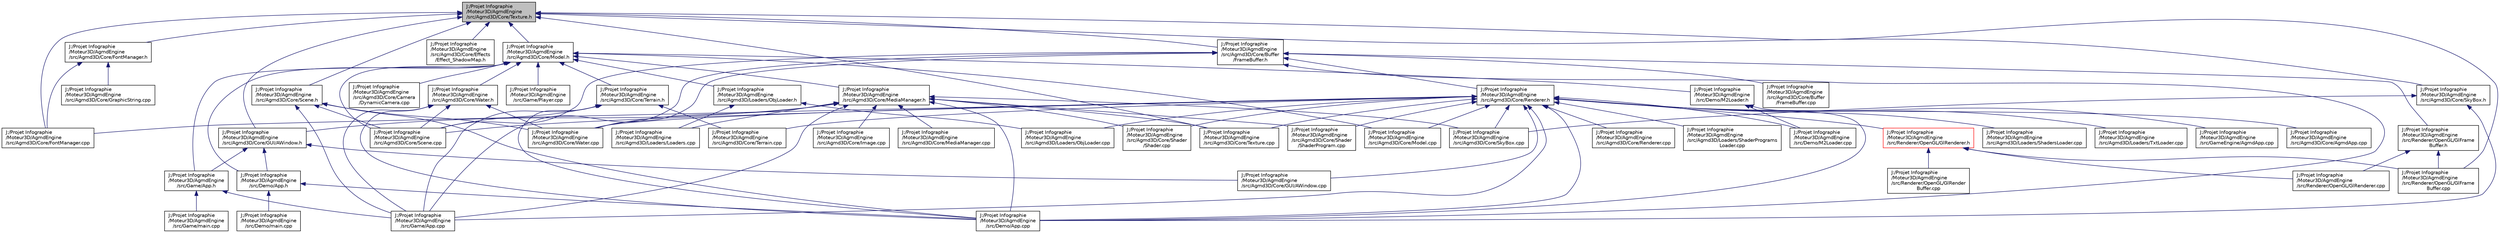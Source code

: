 digraph "J:/Projet Infographie/Moteur3D/AgmdEngine/src/Agmd3D/Core/Texture.h"
{
  edge [fontname="Helvetica",fontsize="10",labelfontname="Helvetica",labelfontsize="10"];
  node [fontname="Helvetica",fontsize="10",shape=record];
  Node1 [label="J:/Projet Infographie\l/Moteur3D/AgmdEngine\l/src/Agmd3D/Core/Texture.h",height=0.2,width=0.4,color="black", fillcolor="grey75", style="filled" fontcolor="black"];
  Node1 -> Node2 [dir="back",color="midnightblue",fontsize="10",style="solid",fontname="Helvetica"];
  Node2 [label="J:/Projet Infographie\l/Moteur3D/AgmdEngine\l/src/Agmd3D/Core/Buffer\l/FrameBuffer.h",height=0.2,width=0.4,color="black", fillcolor="white", style="filled",URL="$_frame_buffer_8h.html"];
  Node2 -> Node3 [dir="back",color="midnightblue",fontsize="10",style="solid",fontname="Helvetica"];
  Node3 [label="J:/Projet Infographie\l/Moteur3D/AgmdEngine\l/src/Agmd3D/Core/Buffer\l/FrameBuffer.cpp",height=0.2,width=0.4,color="black", fillcolor="white", style="filled",URL="$_frame_buffer_8cpp.html"];
  Node2 -> Node4 [dir="back",color="midnightblue",fontsize="10",style="solid",fontname="Helvetica"];
  Node4 [label="J:/Projet Infographie\l/Moteur3D/AgmdEngine\l/src/Agmd3D/Core/Renderer.h",height=0.2,width=0.4,color="black", fillcolor="white", style="filled",URL="$_renderer_8h.html"];
  Node4 -> Node5 [dir="back",color="midnightblue",fontsize="10",style="solid",fontname="Helvetica"];
  Node5 [label="J:/Projet Infographie\l/Moteur3D/AgmdEngine\l/src/Agmd3D/Core/AgmdApp.cpp",height=0.2,width=0.4,color="black", fillcolor="white", style="filled",URL="$_agmd3_d_2_core_2_agmd_app_8cpp.html"];
  Node4 -> Node6 [dir="back",color="midnightblue",fontsize="10",style="solid",fontname="Helvetica"];
  Node6 [label="J:/Projet Infographie\l/Moteur3D/AgmdEngine\l/src/Agmd3D/Core/FontManager.cpp",height=0.2,width=0.4,color="black", fillcolor="white", style="filled",URL="$_font_manager_8cpp.html"];
  Node4 -> Node7 [dir="back",color="midnightblue",fontsize="10",style="solid",fontname="Helvetica"];
  Node7 [label="J:/Projet Infographie\l/Moteur3D/AgmdEngine\l/src/Agmd3D/Core/GUI/AWindow.cpp",height=0.2,width=0.4,color="black", fillcolor="white", style="filled",URL="$_a_window_8cpp.html"];
  Node4 -> Node8 [dir="back",color="midnightblue",fontsize="10",style="solid",fontname="Helvetica"];
  Node8 [label="J:/Projet Infographie\l/Moteur3D/AgmdEngine\l/src/Agmd3D/Core/Model.cpp",height=0.2,width=0.4,color="black", fillcolor="white", style="filled",URL="$_model_8cpp.html"];
  Node4 -> Node9 [dir="back",color="midnightblue",fontsize="10",style="solid",fontname="Helvetica"];
  Node9 [label="J:/Projet Infographie\l/Moteur3D/AgmdEngine\l/src/Agmd3D/Core/Renderer.cpp",height=0.2,width=0.4,color="black", fillcolor="white", style="filled",URL="$_renderer_8cpp.html"];
  Node4 -> Node10 [dir="back",color="midnightblue",fontsize="10",style="solid",fontname="Helvetica"];
  Node10 [label="J:/Projet Infographie\l/Moteur3D/AgmdEngine\l/src/Agmd3D/Core/Scene.cpp",height=0.2,width=0.4,color="black", fillcolor="white", style="filled",URL="$_scene_8cpp.html"];
  Node4 -> Node11 [dir="back",color="midnightblue",fontsize="10",style="solid",fontname="Helvetica"];
  Node11 [label="J:/Projet Infographie\l/Moteur3D/AgmdEngine\l/src/Agmd3D/Core/Shader\l/Shader.cpp",height=0.2,width=0.4,color="black", fillcolor="white", style="filled",URL="$_shader_8cpp.html"];
  Node4 -> Node12 [dir="back",color="midnightblue",fontsize="10",style="solid",fontname="Helvetica"];
  Node12 [label="J:/Projet Infographie\l/Moteur3D/AgmdEngine\l/src/Agmd3D/Core/Shader\l/ShaderProgram.cpp",height=0.2,width=0.4,color="black", fillcolor="white", style="filled",URL="$_shader_program_8cpp.html"];
  Node4 -> Node13 [dir="back",color="midnightblue",fontsize="10",style="solid",fontname="Helvetica"];
  Node13 [label="J:/Projet Infographie\l/Moteur3D/AgmdEngine\l/src/Agmd3D/Core/SkyBox.cpp",height=0.2,width=0.4,color="black", fillcolor="white", style="filled",URL="$_sky_box_8cpp.html"];
  Node4 -> Node14 [dir="back",color="midnightblue",fontsize="10",style="solid",fontname="Helvetica"];
  Node14 [label="J:/Projet Infographie\l/Moteur3D/AgmdEngine\l/src/Agmd3D/Core/Terrain.cpp",height=0.2,width=0.4,color="black", fillcolor="white", style="filled",URL="$_terrain_8cpp.html"];
  Node4 -> Node15 [dir="back",color="midnightblue",fontsize="10",style="solid",fontname="Helvetica"];
  Node15 [label="J:/Projet Infographie\l/Moteur3D/AgmdEngine\l/src/Agmd3D/Core/Texture.cpp",height=0.2,width=0.4,color="black", fillcolor="white", style="filled",URL="$_texture_8cpp.html"];
  Node4 -> Node16 [dir="back",color="midnightblue",fontsize="10",style="solid",fontname="Helvetica"];
  Node16 [label="J:/Projet Infographie\l/Moteur3D/AgmdEngine\l/src/Agmd3D/Core/Water.cpp",height=0.2,width=0.4,color="black", fillcolor="white", style="filled",URL="$_water_8cpp.html"];
  Node4 -> Node17 [dir="back",color="midnightblue",fontsize="10",style="solid",fontname="Helvetica"];
  Node17 [label="J:/Projet Infographie\l/Moteur3D/AgmdEngine\l/src/Agmd3D/Loaders/ObjLoader.cpp",height=0.2,width=0.4,color="black", fillcolor="white", style="filled",URL="$_obj_loader_8cpp.html"];
  Node4 -> Node18 [dir="back",color="midnightblue",fontsize="10",style="solid",fontname="Helvetica"];
  Node18 [label="J:/Projet Infographie\l/Moteur3D/AgmdEngine\l/src/Agmd3D/Loaders/ShaderPrograms\lLoader.cpp",height=0.2,width=0.4,color="black", fillcolor="white", style="filled",URL="$_shader_programs_loader_8cpp.html"];
  Node4 -> Node19 [dir="back",color="midnightblue",fontsize="10",style="solid",fontname="Helvetica"];
  Node19 [label="J:/Projet Infographie\l/Moteur3D/AgmdEngine\l/src/Agmd3D/Loaders/ShadersLoader.cpp",height=0.2,width=0.4,color="black", fillcolor="white", style="filled",URL="$_shaders_loader_8cpp.html"];
  Node4 -> Node20 [dir="back",color="midnightblue",fontsize="10",style="solid",fontname="Helvetica"];
  Node20 [label="J:/Projet Infographie\l/Moteur3D/AgmdEngine\l/src/Agmd3D/Loaders/TxtLoader.cpp",height=0.2,width=0.4,color="black", fillcolor="white", style="filled",URL="$_txt_loader_8cpp.html"];
  Node4 -> Node21 [dir="back",color="midnightblue",fontsize="10",style="solid",fontname="Helvetica"];
  Node21 [label="J:/Projet Infographie\l/Moteur3D/AgmdEngine\l/src/Demo/App.cpp",height=0.2,width=0.4,color="black", fillcolor="white", style="filled",URL="$_demo_2_app_8cpp.html"];
  Node4 -> Node22 [dir="back",color="midnightblue",fontsize="10",style="solid",fontname="Helvetica"];
  Node22 [label="J:/Projet Infographie\l/Moteur3D/AgmdEngine\l/src/Demo/M2Loader.cpp",height=0.2,width=0.4,color="black", fillcolor="white", style="filled",URL="$_m2_loader_8cpp.html"];
  Node4 -> Node23 [dir="back",color="midnightblue",fontsize="10",style="solid",fontname="Helvetica"];
  Node23 [label="J:/Projet Infographie\l/Moteur3D/AgmdEngine\l/src/Game/App.cpp",height=0.2,width=0.4,color="black", fillcolor="white", style="filled",URL="$_game_2_app_8cpp.html"];
  Node4 -> Node24 [dir="back",color="midnightblue",fontsize="10",style="solid",fontname="Helvetica"];
  Node24 [label="J:/Projet Infographie\l/Moteur3D/AgmdEngine\l/src/GameEngine/AgmdApp.cpp",height=0.2,width=0.4,color="black", fillcolor="white", style="filled",URL="$_game_engine_2_agmd_app_8cpp.html"];
  Node4 -> Node25 [dir="back",color="midnightblue",fontsize="10",style="solid",fontname="Helvetica"];
  Node25 [label="J:/Projet Infographie\l/Moteur3D/AgmdEngine\l/src/Renderer/OpenGL/GlRenderer.h",height=0.2,width=0.4,color="red", fillcolor="white", style="filled",URL="$_gl_renderer_8h.html"];
  Node25 -> Node26 [dir="back",color="midnightblue",fontsize="10",style="solid",fontname="Helvetica"];
  Node26 [label="J:/Projet Infographie\l/Moteur3D/AgmdEngine\l/src/Renderer/OpenGL/GlFrame\lBuffer.cpp",height=0.2,width=0.4,color="black", fillcolor="white", style="filled",URL="$_gl_frame_buffer_8cpp.html"];
  Node25 -> Node27 [dir="back",color="midnightblue",fontsize="10",style="solid",fontname="Helvetica"];
  Node27 [label="J:/Projet Infographie\l/Moteur3D/AgmdEngine\l/src/Renderer/OpenGL/GlRender\lBuffer.cpp",height=0.2,width=0.4,color="black", fillcolor="white", style="filled",URL="$_gl_render_buffer_8cpp.html"];
  Node25 -> Node28 [dir="back",color="midnightblue",fontsize="10",style="solid",fontname="Helvetica"];
  Node28 [label="J:/Projet Infographie\l/Moteur3D/AgmdEngine\l/src/Renderer/OpenGL/GlRenderer.cpp",height=0.2,width=0.4,color="black", fillcolor="white", style="filled",URL="$_gl_renderer_8cpp.html"];
  Node2 -> Node10 [dir="back",color="midnightblue",fontsize="10",style="solid",fontname="Helvetica"];
  Node2 -> Node16 [dir="back",color="midnightblue",fontsize="10",style="solid",fontname="Helvetica"];
  Node2 -> Node21 [dir="back",color="midnightblue",fontsize="10",style="solid",fontname="Helvetica"];
  Node2 -> Node23 [dir="back",color="midnightblue",fontsize="10",style="solid",fontname="Helvetica"];
  Node2 -> Node29 [dir="back",color="midnightblue",fontsize="10",style="solid",fontname="Helvetica"];
  Node29 [label="J:/Projet Infographie\l/Moteur3D/AgmdEngine\l/src/Renderer/OpenGL/GlFrame\lBuffer.h",height=0.2,width=0.4,color="black", fillcolor="white", style="filled",URL="$_gl_frame_buffer_8h.html"];
  Node29 -> Node26 [dir="back",color="midnightblue",fontsize="10",style="solid",fontname="Helvetica"];
  Node29 -> Node28 [dir="back",color="midnightblue",fontsize="10",style="solid",fontname="Helvetica"];
  Node1 -> Node30 [dir="back",color="midnightblue",fontsize="10",style="solid",fontname="Helvetica"];
  Node30 [label="J:/Projet Infographie\l/Moteur3D/AgmdEngine\l/src/Agmd3D/Core/Effects\l/Effect_ShadowMap.h",height=0.2,width=0.4,color="black", fillcolor="white", style="filled",URL="$_effect___shadow_map_8h.html"];
  Node1 -> Node6 [dir="back",color="midnightblue",fontsize="10",style="solid",fontname="Helvetica"];
  Node1 -> Node31 [dir="back",color="midnightblue",fontsize="10",style="solid",fontname="Helvetica"];
  Node31 [label="J:/Projet Infographie\l/Moteur3D/AgmdEngine\l/src/Agmd3D/Core/FontManager.h",height=0.2,width=0.4,color="black", fillcolor="white", style="filled",URL="$_font_manager_8h.html"];
  Node31 -> Node6 [dir="back",color="midnightblue",fontsize="10",style="solid",fontname="Helvetica"];
  Node31 -> Node32 [dir="back",color="midnightblue",fontsize="10",style="solid",fontname="Helvetica"];
  Node32 [label="J:/Projet Infographie\l/Moteur3D/AgmdEngine\l/src/Agmd3D/Core/GraphicString.cpp",height=0.2,width=0.4,color="black", fillcolor="white", style="filled",URL="$_graphic_string_8cpp.html"];
  Node1 -> Node33 [dir="back",color="midnightblue",fontsize="10",style="solid",fontname="Helvetica"];
  Node33 [label="J:/Projet Infographie\l/Moteur3D/AgmdEngine\l/src/Agmd3D/Core/GUI/AWindow.h",height=0.2,width=0.4,color="black", fillcolor="white", style="filled",URL="$_a_window_8h.html"];
  Node33 -> Node7 [dir="back",color="midnightblue",fontsize="10",style="solid",fontname="Helvetica"];
  Node33 -> Node34 [dir="back",color="midnightblue",fontsize="10",style="solid",fontname="Helvetica"];
  Node34 [label="J:/Projet Infographie\l/Moteur3D/AgmdEngine\l/src/Demo/App.h",height=0.2,width=0.4,color="black", fillcolor="white", style="filled",URL="$_demo_2_app_8h.html"];
  Node34 -> Node21 [dir="back",color="midnightblue",fontsize="10",style="solid",fontname="Helvetica"];
  Node34 -> Node35 [dir="back",color="midnightblue",fontsize="10",style="solid",fontname="Helvetica"];
  Node35 [label="J:/Projet Infographie\l/Moteur3D/AgmdEngine\l/src/Demo/main.cpp",height=0.2,width=0.4,color="black", fillcolor="white", style="filled",URL="$_demo_2main_8cpp.html"];
  Node33 -> Node36 [dir="back",color="midnightblue",fontsize="10",style="solid",fontname="Helvetica"];
  Node36 [label="J:/Projet Infographie\l/Moteur3D/AgmdEngine\l/src/Game/App.h",height=0.2,width=0.4,color="black", fillcolor="white", style="filled",URL="$_game_2_app_8h.html"];
  Node36 -> Node23 [dir="back",color="midnightblue",fontsize="10",style="solid",fontname="Helvetica"];
  Node36 -> Node37 [dir="back",color="midnightblue",fontsize="10",style="solid",fontname="Helvetica"];
  Node37 [label="J:/Projet Infographie\l/Moteur3D/AgmdEngine\l/src/Game/main.cpp",height=0.2,width=0.4,color="black", fillcolor="white", style="filled",URL="$_game_2main_8cpp.html"];
  Node1 -> Node38 [dir="back",color="midnightblue",fontsize="10",style="solid",fontname="Helvetica"];
  Node38 [label="J:/Projet Infographie\l/Moteur3D/AgmdEngine\l/src/Agmd3D/Core/Model.h",height=0.2,width=0.4,color="black", fillcolor="white", style="filled",URL="$_model_8h.html"];
  Node38 -> Node39 [dir="back",color="midnightblue",fontsize="10",style="solid",fontname="Helvetica"];
  Node39 [label="J:/Projet Infographie\l/Moteur3D/AgmdEngine\l/src/Agmd3D/Core/Camera\l/DynamicCamera.cpp",height=0.2,width=0.4,color="black", fillcolor="white", style="filled",URL="$_dynamic_camera_8cpp.html"];
  Node38 -> Node40 [dir="back",color="midnightblue",fontsize="10",style="solid",fontname="Helvetica"];
  Node40 [label="J:/Projet Infographie\l/Moteur3D/AgmdEngine\l/src/Agmd3D/Core/MediaManager.h",height=0.2,width=0.4,color="black", fillcolor="white", style="filled",URL="$_media_manager_8h.html"];
  Node40 -> Node33 [dir="back",color="midnightblue",fontsize="10",style="solid",fontname="Helvetica"];
  Node40 -> Node41 [dir="back",color="midnightblue",fontsize="10",style="solid",fontname="Helvetica"];
  Node41 [label="J:/Projet Infographie\l/Moteur3D/AgmdEngine\l/src/Agmd3D/Core/Image.cpp",height=0.2,width=0.4,color="black", fillcolor="white", style="filled",URL="$_image_8cpp.html"];
  Node40 -> Node42 [dir="back",color="midnightblue",fontsize="10",style="solid",fontname="Helvetica"];
  Node42 [label="J:/Projet Infographie\l/Moteur3D/AgmdEngine\l/src/Agmd3D/Core/MediaManager.cpp",height=0.2,width=0.4,color="black", fillcolor="white", style="filled",URL="$_media_manager_8cpp.html"];
  Node40 -> Node11 [dir="back",color="midnightblue",fontsize="10",style="solid",fontname="Helvetica"];
  Node40 -> Node12 [dir="back",color="midnightblue",fontsize="10",style="solid",fontname="Helvetica"];
  Node40 -> Node13 [dir="back",color="midnightblue",fontsize="10",style="solid",fontname="Helvetica"];
  Node40 -> Node15 [dir="back",color="midnightblue",fontsize="10",style="solid",fontname="Helvetica"];
  Node40 -> Node16 [dir="back",color="midnightblue",fontsize="10",style="solid",fontname="Helvetica"];
  Node40 -> Node43 [dir="back",color="midnightblue",fontsize="10",style="solid",fontname="Helvetica"];
  Node43 [label="J:/Projet Infographie\l/Moteur3D/AgmdEngine\l/src/Agmd3D/Loaders/Loaders.cpp",height=0.2,width=0.4,color="black", fillcolor="white", style="filled",URL="$_loaders_8cpp.html"];
  Node40 -> Node21 [dir="back",color="midnightblue",fontsize="10",style="solid",fontname="Helvetica"];
  Node40 -> Node23 [dir="back",color="midnightblue",fontsize="10",style="solid",fontname="Helvetica"];
  Node38 -> Node8 [dir="back",color="midnightblue",fontsize="10",style="solid",fontname="Helvetica"];
  Node38 -> Node10 [dir="back",color="midnightblue",fontsize="10",style="solid",fontname="Helvetica"];
  Node38 -> Node44 [dir="back",color="midnightblue",fontsize="10",style="solid",fontname="Helvetica"];
  Node44 [label="J:/Projet Infographie\l/Moteur3D/AgmdEngine\l/src/Agmd3D/Core/Terrain.h",height=0.2,width=0.4,color="black", fillcolor="white", style="filled",URL="$_terrain_8h.html"];
  Node44 -> Node10 [dir="back",color="midnightblue",fontsize="10",style="solid",fontname="Helvetica"];
  Node44 -> Node14 [dir="back",color="midnightblue",fontsize="10",style="solid",fontname="Helvetica"];
  Node44 -> Node21 [dir="back",color="midnightblue",fontsize="10",style="solid",fontname="Helvetica"];
  Node44 -> Node23 [dir="back",color="midnightblue",fontsize="10",style="solid",fontname="Helvetica"];
  Node38 -> Node45 [dir="back",color="midnightblue",fontsize="10",style="solid",fontname="Helvetica"];
  Node45 [label="J:/Projet Infographie\l/Moteur3D/AgmdEngine\l/src/Agmd3D/Core/Water.h",height=0.2,width=0.4,color="black", fillcolor="white", style="filled",URL="$_water_8h.html"];
  Node45 -> Node10 [dir="back",color="midnightblue",fontsize="10",style="solid",fontname="Helvetica"];
  Node45 -> Node16 [dir="back",color="midnightblue",fontsize="10",style="solid",fontname="Helvetica"];
  Node45 -> Node21 [dir="back",color="midnightblue",fontsize="10",style="solid",fontname="Helvetica"];
  Node45 -> Node23 [dir="back",color="midnightblue",fontsize="10",style="solid",fontname="Helvetica"];
  Node38 -> Node46 [dir="back",color="midnightblue",fontsize="10",style="solid",fontname="Helvetica"];
  Node46 [label="J:/Projet Infographie\l/Moteur3D/AgmdEngine\l/src/Agmd3D/Loaders/ObjLoader.h",height=0.2,width=0.4,color="black", fillcolor="white", style="filled",URL="$_obj_loader_8h.html"];
  Node46 -> Node43 [dir="back",color="midnightblue",fontsize="10",style="solid",fontname="Helvetica"];
  Node46 -> Node17 [dir="back",color="midnightblue",fontsize="10",style="solid",fontname="Helvetica"];
  Node38 -> Node34 [dir="back",color="midnightblue",fontsize="10",style="solid",fontname="Helvetica"];
  Node38 -> Node47 [dir="back",color="midnightblue",fontsize="10",style="solid",fontname="Helvetica"];
  Node47 [label="J:/Projet Infographie\l/Moteur3D/AgmdEngine\l/src/Demo/M2Loader.h",height=0.2,width=0.4,color="black", fillcolor="white", style="filled",URL="$_m2_loader_8h.html"];
  Node47 -> Node21 [dir="back",color="midnightblue",fontsize="10",style="solid",fontname="Helvetica"];
  Node47 -> Node22 [dir="back",color="midnightblue",fontsize="10",style="solid",fontname="Helvetica"];
  Node38 -> Node36 [dir="back",color="midnightblue",fontsize="10",style="solid",fontname="Helvetica"];
  Node38 -> Node48 [dir="back",color="midnightblue",fontsize="10",style="solid",fontname="Helvetica"];
  Node48 [label="J:/Projet Infographie\l/Moteur3D/AgmdEngine\l/src/Game/Player.cpp",height=0.2,width=0.4,color="black", fillcolor="white", style="filled",URL="$_player_8cpp.html"];
  Node1 -> Node49 [dir="back",color="midnightblue",fontsize="10",style="solid",fontname="Helvetica"];
  Node49 [label="J:/Projet Infographie\l/Moteur3D/AgmdEngine\l/src/Agmd3D/Core/Scene.h",height=0.2,width=0.4,color="black", fillcolor="white", style="filled",URL="$_scene_8h.html"];
  Node49 -> Node10 [dir="back",color="midnightblue",fontsize="10",style="solid",fontname="Helvetica"];
  Node49 -> Node16 [dir="back",color="midnightblue",fontsize="10",style="solid",fontname="Helvetica"];
  Node49 -> Node21 [dir="back",color="midnightblue",fontsize="10",style="solid",fontname="Helvetica"];
  Node49 -> Node23 [dir="back",color="midnightblue",fontsize="10",style="solid",fontname="Helvetica"];
  Node1 -> Node50 [dir="back",color="midnightblue",fontsize="10",style="solid",fontname="Helvetica"];
  Node50 [label="J:/Projet Infographie\l/Moteur3D/AgmdEngine\l/src/Agmd3D/Core/SkyBox.h",height=0.2,width=0.4,color="black", fillcolor="white", style="filled",URL="$_sky_box_8h.html"];
  Node50 -> Node13 [dir="back",color="midnightblue",fontsize="10",style="solid",fontname="Helvetica"];
  Node50 -> Node21 [dir="back",color="midnightblue",fontsize="10",style="solid",fontname="Helvetica"];
  Node1 -> Node15 [dir="back",color="midnightblue",fontsize="10",style="solid",fontname="Helvetica"];
  Node1 -> Node26 [dir="back",color="midnightblue",fontsize="10",style="solid",fontname="Helvetica"];
}
